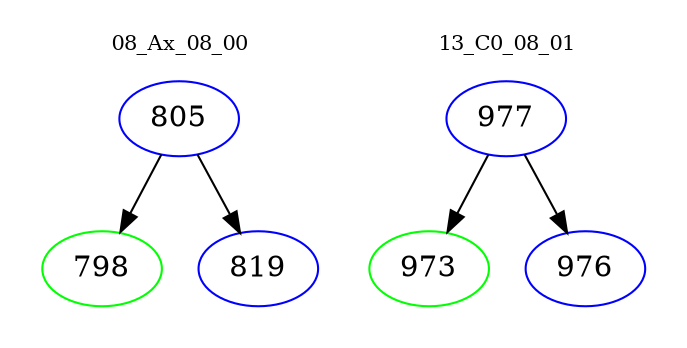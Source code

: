 digraph{
subgraph cluster_0 {
color = white
label = "08_Ax_08_00";
fontsize=10;
T0_805 [label="805", color="blue"]
T0_805 -> T0_798 [color="black"]
T0_798 [label="798", color="green"]
T0_805 -> T0_819 [color="black"]
T0_819 [label="819", color="blue"]
}
subgraph cluster_1 {
color = white
label = "13_C0_08_01";
fontsize=10;
T1_977 [label="977", color="blue"]
T1_977 -> T1_973 [color="black"]
T1_973 [label="973", color="green"]
T1_977 -> T1_976 [color="black"]
T1_976 [label="976", color="blue"]
}
}
